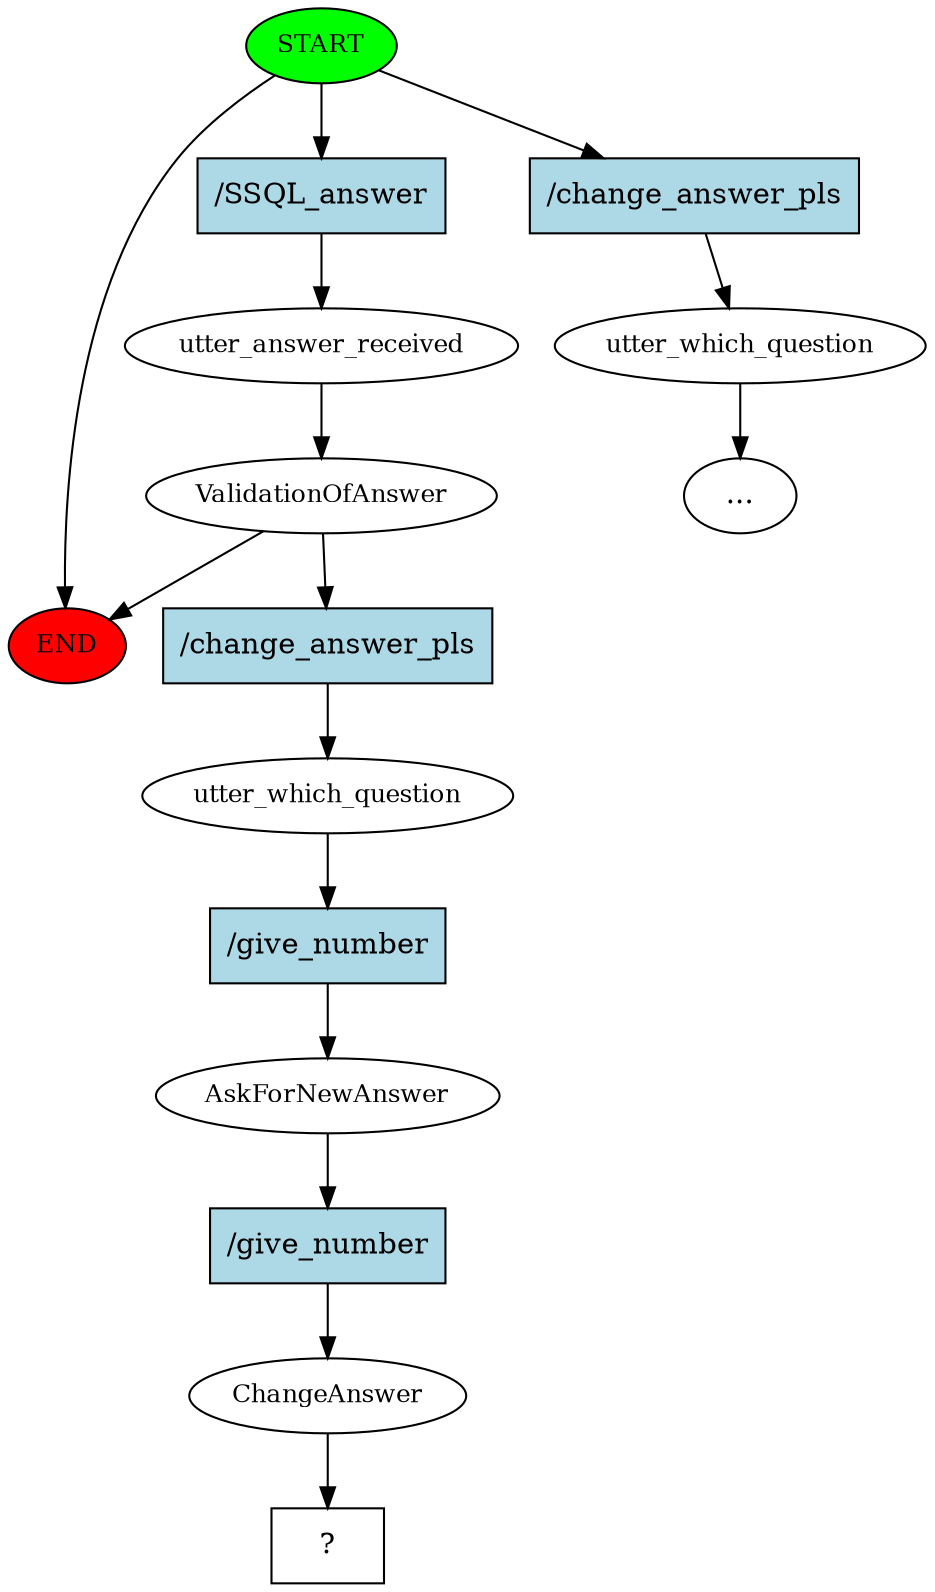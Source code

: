 digraph  {
0 [class="start active", fillcolor=green, fontsize=12, label=START, style=filled];
"-1" [class=end, fillcolor=red, fontsize=12, label=END, style=filled];
1 [class=active, fontsize=12, label=utter_answer_received];
2 [class=active, fontsize=12, label=ValidationOfAnswer];
3 [class="", fontsize=12, label=utter_which_question];
"-3" [class=ellipsis, label="..."];
6 [class=active, fontsize=12, label=utter_which_question];
7 [class=active, fontsize=12, label=AskForNewAnswer];
8 [class=active, fontsize=12, label=ChangeAnswer];
9 [class="intent dashed active", label="  ?  ", shape=rect];
10 [class="intent active", fillcolor=lightblue, label="/SSQL_answer", shape=rect, style=filled];
11 [class=intent, fillcolor=lightblue, label="/change_answer_pls", shape=rect, style=filled];
12 [class="intent active", fillcolor=lightblue, label="/change_answer_pls", shape=rect, style=filled];
13 [class="intent active", fillcolor=lightblue, label="/give_number", shape=rect, style=filled];
14 [class="intent active", fillcolor=lightblue, label="/give_number", shape=rect, style=filled];
0 -> "-1"  [class="", key=NONE, label=""];
0 -> 10  [class=active, key=0];
0 -> 11  [class="", key=0];
1 -> 2  [class=active, key=NONE, label=""];
2 -> "-1"  [class="", key=NONE, label=""];
2 -> 12  [class=active, key=0];
3 -> "-3"  [class="", key=NONE, label=""];
6 -> 13  [class=active, key=0];
7 -> 14  [class=active, key=0];
8 -> 9  [class=active, key=NONE, label=""];
10 -> 1  [class=active, key=0];
11 -> 3  [class="", key=0];
12 -> 6  [class=active, key=0];
13 -> 7  [class=active, key=0];
14 -> 8  [class=active, key=0];
}
